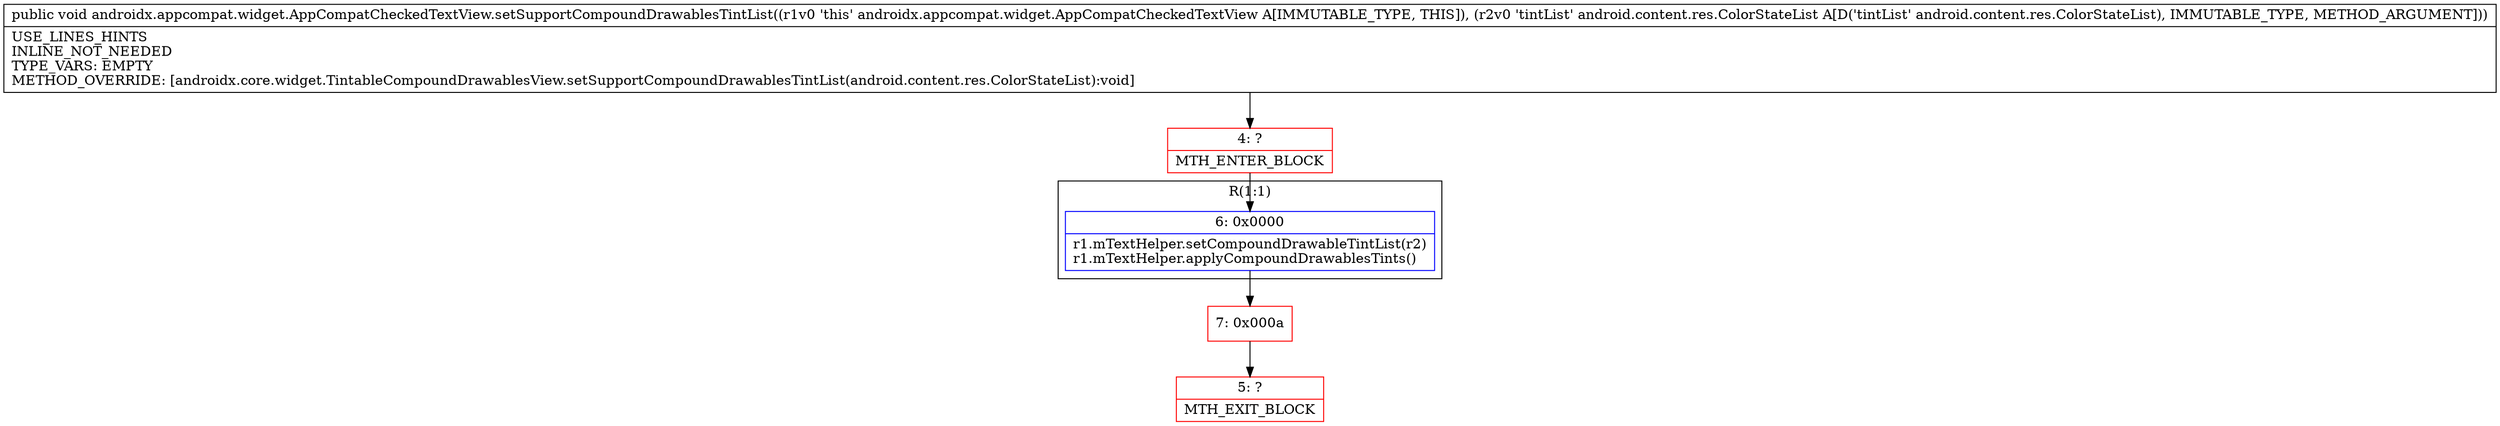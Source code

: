 digraph "CFG forandroidx.appcompat.widget.AppCompatCheckedTextView.setSupportCompoundDrawablesTintList(Landroid\/content\/res\/ColorStateList;)V" {
subgraph cluster_Region_1021538082 {
label = "R(1:1)";
node [shape=record,color=blue];
Node_6 [shape=record,label="{6\:\ 0x0000|r1.mTextHelper.setCompoundDrawableTintList(r2)\lr1.mTextHelper.applyCompoundDrawablesTints()\l}"];
}
Node_4 [shape=record,color=red,label="{4\:\ ?|MTH_ENTER_BLOCK\l}"];
Node_7 [shape=record,color=red,label="{7\:\ 0x000a}"];
Node_5 [shape=record,color=red,label="{5\:\ ?|MTH_EXIT_BLOCK\l}"];
MethodNode[shape=record,label="{public void androidx.appcompat.widget.AppCompatCheckedTextView.setSupportCompoundDrawablesTintList((r1v0 'this' androidx.appcompat.widget.AppCompatCheckedTextView A[IMMUTABLE_TYPE, THIS]), (r2v0 'tintList' android.content.res.ColorStateList A[D('tintList' android.content.res.ColorStateList), IMMUTABLE_TYPE, METHOD_ARGUMENT]))  | USE_LINES_HINTS\lINLINE_NOT_NEEDED\lTYPE_VARS: EMPTY\lMETHOD_OVERRIDE: [androidx.core.widget.TintableCompoundDrawablesView.setSupportCompoundDrawablesTintList(android.content.res.ColorStateList):void]\l}"];
MethodNode -> Node_4;Node_6 -> Node_7;
Node_4 -> Node_6;
Node_7 -> Node_5;
}

